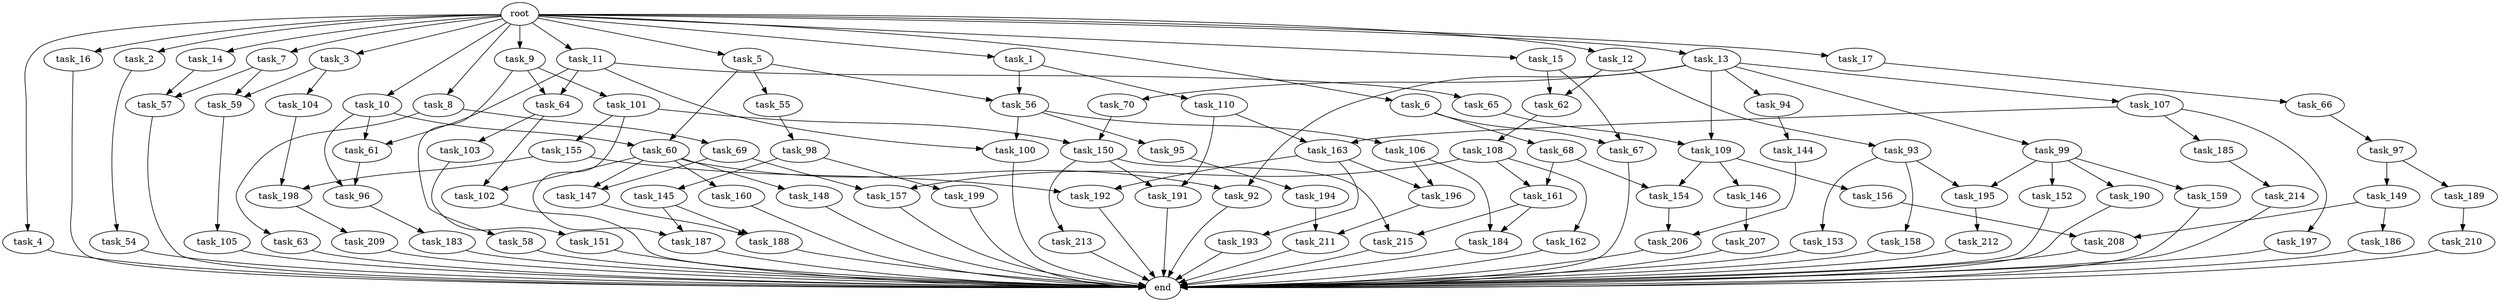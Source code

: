 digraph G {
  root [size="0.000000"];
  task_1 [size="1.024000"];
  task_2 [size="1.024000"];
  task_3 [size="1.024000"];
  task_4 [size="1.024000"];
  task_5 [size="1.024000"];
  task_6 [size="1.024000"];
  task_7 [size="1.024000"];
  task_8 [size="1.024000"];
  task_9 [size="1.024000"];
  task_10 [size="1.024000"];
  task_11 [size="1.024000"];
  task_12 [size="1.024000"];
  task_13 [size="1.024000"];
  task_14 [size="1.024000"];
  task_15 [size="1.024000"];
  task_16 [size="1.024000"];
  task_17 [size="1.024000"];
  task_54 [size="549755813.888000"];
  task_55 [size="309237645.312000"];
  task_56 [size="1168231104.512000"];
  task_57 [size="111669149.696000"];
  task_58 [size="77309411.328000"];
  task_59 [size="214748364.800000"];
  task_60 [size="1168231104.512000"];
  task_61 [size="1717986918.400000"];
  task_62 [size="730144440.320000"];
  task_63 [size="34359738.368000"];
  task_64 [size="936302870.528000"];
  task_65 [size="858993459.200000"];
  task_66 [size="695784701.952000"];
  task_67 [size="773094113.280000"];
  task_68 [size="77309411.328000"];
  task_69 [size="34359738.368000"];
  task_70 [size="549755813.888000"];
  task_92 [size="858993459.200000"];
  task_93 [size="34359738.368000"];
  task_94 [size="549755813.888000"];
  task_95 [size="137438953.472000"];
  task_96 [size="1168231104.512000"];
  task_97 [size="420906795.008000"];
  task_98 [size="34359738.368000"];
  task_99 [size="549755813.888000"];
  task_100 [size="996432412.672000"];
  task_101 [size="77309411.328000"];
  task_102 [size="1005022347.264000"];
  task_103 [size="695784701.952000"];
  task_104 [size="137438953.472000"];
  task_105 [size="34359738.368000"];
  task_106 [size="137438953.472000"];
  task_107 [size="549755813.888000"];
  task_108 [size="309237645.312000"];
  task_109 [size="627065225.216000"];
  task_110 [size="858993459.200000"];
  task_144 [size="34359738.368000"];
  task_145 [size="420906795.008000"];
  task_146 [size="549755813.888000"];
  task_147 [size="1005022347.264000"];
  task_148 [size="309237645.312000"];
  task_149 [size="858993459.200000"];
  task_150 [size="627065225.216000"];
  task_151 [size="137438953.472000"];
  task_152 [size="77309411.328000"];
  task_153 [size="34359738.368000"];
  task_154 [size="627065225.216000"];
  task_155 [size="549755813.888000"];
  task_156 [size="549755813.888000"];
  task_157 [size="1116691496.960000"];
  task_158 [size="34359738.368000"];
  task_159 [size="77309411.328000"];
  task_160 [size="309237645.312000"];
  task_161 [size="498216206.336000"];
  task_162 [size="420906795.008000"];
  task_163 [size="523986010.112000"];
  task_183 [size="137438953.472000"];
  task_184 [size="498216206.336000"];
  task_185 [size="309237645.312000"];
  task_186 [size="77309411.328000"];
  task_187 [size="584115552.256000"];
  task_188 [size="893353197.568000"];
  task_189 [size="858993459.200000"];
  task_190 [size="77309411.328000"];
  task_191 [size="292057776.128000"];
  task_192 [size="1116691496.960000"];
  task_193 [size="695784701.952000"];
  task_194 [size="214748364.800000"];
  task_195 [size="111669149.696000"];
  task_196 [size="773094113.280000"];
  task_197 [size="309237645.312000"];
  task_198 [size="1279900254.208000"];
  task_199 [size="420906795.008000"];
  task_206 [size="1005022347.264000"];
  task_207 [size="858993459.200000"];
  task_208 [size="111669149.696000"];
  task_209 [size="77309411.328000"];
  task_210 [size="695784701.952000"];
  task_211 [size="764504178.688000"];
  task_212 [size="420906795.008000"];
  task_213 [size="77309411.328000"];
  task_214 [size="309237645.312000"];
  task_215 [size="498216206.336000"];
  end [size="0.000000"];

  root -> task_1 [size="1.000000"];
  root -> task_2 [size="1.000000"];
  root -> task_3 [size="1.000000"];
  root -> task_4 [size="1.000000"];
  root -> task_5 [size="1.000000"];
  root -> task_6 [size="1.000000"];
  root -> task_7 [size="1.000000"];
  root -> task_8 [size="1.000000"];
  root -> task_9 [size="1.000000"];
  root -> task_10 [size="1.000000"];
  root -> task_11 [size="1.000000"];
  root -> task_12 [size="1.000000"];
  root -> task_13 [size="1.000000"];
  root -> task_14 [size="1.000000"];
  root -> task_15 [size="1.000000"];
  root -> task_16 [size="1.000000"];
  root -> task_17 [size="1.000000"];
  task_1 -> task_56 [size="838860800.000000"];
  task_1 -> task_110 [size="838860800.000000"];
  task_2 -> task_54 [size="536870912.000000"];
  task_3 -> task_59 [size="134217728.000000"];
  task_3 -> task_104 [size="134217728.000000"];
  task_4 -> end [size="1.000000"];
  task_5 -> task_55 [size="301989888.000000"];
  task_5 -> task_56 [size="301989888.000000"];
  task_5 -> task_60 [size="301989888.000000"];
  task_6 -> task_67 [size="75497472.000000"];
  task_6 -> task_68 [size="75497472.000000"];
  task_7 -> task_57 [size="75497472.000000"];
  task_7 -> task_59 [size="75497472.000000"];
  task_8 -> task_63 [size="33554432.000000"];
  task_8 -> task_69 [size="33554432.000000"];
  task_9 -> task_58 [size="75497472.000000"];
  task_9 -> task_64 [size="75497472.000000"];
  task_9 -> task_101 [size="75497472.000000"];
  task_10 -> task_60 [size="838860800.000000"];
  task_10 -> task_61 [size="838860800.000000"];
  task_10 -> task_96 [size="838860800.000000"];
  task_11 -> task_61 [size="838860800.000000"];
  task_11 -> task_64 [size="838860800.000000"];
  task_11 -> task_65 [size="838860800.000000"];
  task_11 -> task_100 [size="838860800.000000"];
  task_12 -> task_62 [size="33554432.000000"];
  task_12 -> task_93 [size="33554432.000000"];
  task_13 -> task_70 [size="536870912.000000"];
  task_13 -> task_92 [size="536870912.000000"];
  task_13 -> task_94 [size="536870912.000000"];
  task_13 -> task_99 [size="536870912.000000"];
  task_13 -> task_107 [size="536870912.000000"];
  task_13 -> task_109 [size="536870912.000000"];
  task_14 -> task_57 [size="33554432.000000"];
  task_15 -> task_62 [size="679477248.000000"];
  task_15 -> task_67 [size="679477248.000000"];
  task_16 -> end [size="1.000000"];
  task_17 -> task_66 [size="679477248.000000"];
  task_54 -> end [size="1.000000"];
  task_55 -> task_98 [size="33554432.000000"];
  task_56 -> task_95 [size="134217728.000000"];
  task_56 -> task_100 [size="134217728.000000"];
  task_56 -> task_106 [size="134217728.000000"];
  task_57 -> end [size="1.000000"];
  task_58 -> end [size="1.000000"];
  task_59 -> task_105 [size="33554432.000000"];
  task_60 -> task_92 [size="301989888.000000"];
  task_60 -> task_102 [size="301989888.000000"];
  task_60 -> task_147 [size="301989888.000000"];
  task_60 -> task_148 [size="301989888.000000"];
  task_60 -> task_160 [size="301989888.000000"];
  task_61 -> task_96 [size="301989888.000000"];
  task_62 -> task_108 [size="301989888.000000"];
  task_63 -> end [size="1.000000"];
  task_64 -> task_102 [size="679477248.000000"];
  task_64 -> task_103 [size="679477248.000000"];
  task_65 -> task_109 [size="75497472.000000"];
  task_66 -> task_97 [size="411041792.000000"];
  task_67 -> end [size="1.000000"];
  task_68 -> task_154 [size="75497472.000000"];
  task_68 -> task_161 [size="75497472.000000"];
  task_69 -> task_147 [size="679477248.000000"];
  task_69 -> task_157 [size="679477248.000000"];
  task_70 -> task_150 [size="75497472.000000"];
  task_92 -> end [size="1.000000"];
  task_93 -> task_153 [size="33554432.000000"];
  task_93 -> task_158 [size="33554432.000000"];
  task_93 -> task_195 [size="33554432.000000"];
  task_94 -> task_144 [size="33554432.000000"];
  task_95 -> task_194 [size="209715200.000000"];
  task_96 -> task_183 [size="134217728.000000"];
  task_97 -> task_149 [size="838860800.000000"];
  task_97 -> task_189 [size="838860800.000000"];
  task_98 -> task_145 [size="411041792.000000"];
  task_98 -> task_199 [size="411041792.000000"];
  task_99 -> task_152 [size="75497472.000000"];
  task_99 -> task_159 [size="75497472.000000"];
  task_99 -> task_190 [size="75497472.000000"];
  task_99 -> task_195 [size="75497472.000000"];
  task_100 -> end [size="1.000000"];
  task_101 -> task_150 [size="536870912.000000"];
  task_101 -> task_155 [size="536870912.000000"];
  task_101 -> task_187 [size="536870912.000000"];
  task_102 -> end [size="1.000000"];
  task_103 -> task_151 [size="134217728.000000"];
  task_104 -> task_198 [size="838860800.000000"];
  task_105 -> end [size="1.000000"];
  task_106 -> task_184 [size="75497472.000000"];
  task_106 -> task_196 [size="75497472.000000"];
  task_107 -> task_163 [size="301989888.000000"];
  task_107 -> task_185 [size="301989888.000000"];
  task_107 -> task_197 [size="301989888.000000"];
  task_108 -> task_157 [size="411041792.000000"];
  task_108 -> task_161 [size="411041792.000000"];
  task_108 -> task_162 [size="411041792.000000"];
  task_109 -> task_146 [size="536870912.000000"];
  task_109 -> task_154 [size="536870912.000000"];
  task_109 -> task_156 [size="536870912.000000"];
  task_110 -> task_163 [size="209715200.000000"];
  task_110 -> task_191 [size="209715200.000000"];
  task_144 -> task_206 [size="301989888.000000"];
  task_145 -> task_187 [size="33554432.000000"];
  task_145 -> task_188 [size="33554432.000000"];
  task_146 -> task_207 [size="838860800.000000"];
  task_147 -> task_188 [size="838860800.000000"];
  task_148 -> end [size="1.000000"];
  task_149 -> task_186 [size="75497472.000000"];
  task_149 -> task_208 [size="75497472.000000"];
  task_150 -> task_191 [size="75497472.000000"];
  task_150 -> task_213 [size="75497472.000000"];
  task_150 -> task_215 [size="75497472.000000"];
  task_151 -> end [size="1.000000"];
  task_152 -> end [size="1.000000"];
  task_153 -> end [size="1.000000"];
  task_154 -> task_206 [size="679477248.000000"];
  task_155 -> task_192 [size="411041792.000000"];
  task_155 -> task_198 [size="411041792.000000"];
  task_156 -> task_208 [size="33554432.000000"];
  task_157 -> end [size="1.000000"];
  task_158 -> end [size="1.000000"];
  task_159 -> end [size="1.000000"];
  task_160 -> end [size="1.000000"];
  task_161 -> task_184 [size="411041792.000000"];
  task_161 -> task_215 [size="411041792.000000"];
  task_162 -> end [size="1.000000"];
  task_163 -> task_192 [size="679477248.000000"];
  task_163 -> task_193 [size="679477248.000000"];
  task_163 -> task_196 [size="679477248.000000"];
  task_183 -> end [size="1.000000"];
  task_184 -> end [size="1.000000"];
  task_185 -> task_214 [size="301989888.000000"];
  task_186 -> end [size="1.000000"];
  task_187 -> end [size="1.000000"];
  task_188 -> end [size="1.000000"];
  task_189 -> task_210 [size="679477248.000000"];
  task_190 -> end [size="1.000000"];
  task_191 -> end [size="1.000000"];
  task_192 -> end [size="1.000000"];
  task_193 -> end [size="1.000000"];
  task_194 -> task_211 [size="536870912.000000"];
  task_195 -> task_212 [size="411041792.000000"];
  task_196 -> task_211 [size="209715200.000000"];
  task_197 -> end [size="1.000000"];
  task_198 -> task_209 [size="75497472.000000"];
  task_199 -> end [size="1.000000"];
  task_206 -> end [size="1.000000"];
  task_207 -> end [size="1.000000"];
  task_208 -> end [size="1.000000"];
  task_209 -> end [size="1.000000"];
  task_210 -> end [size="1.000000"];
  task_211 -> end [size="1.000000"];
  task_212 -> end [size="1.000000"];
  task_213 -> end [size="1.000000"];
  task_214 -> end [size="1.000000"];
  task_215 -> end [size="1.000000"];
}

